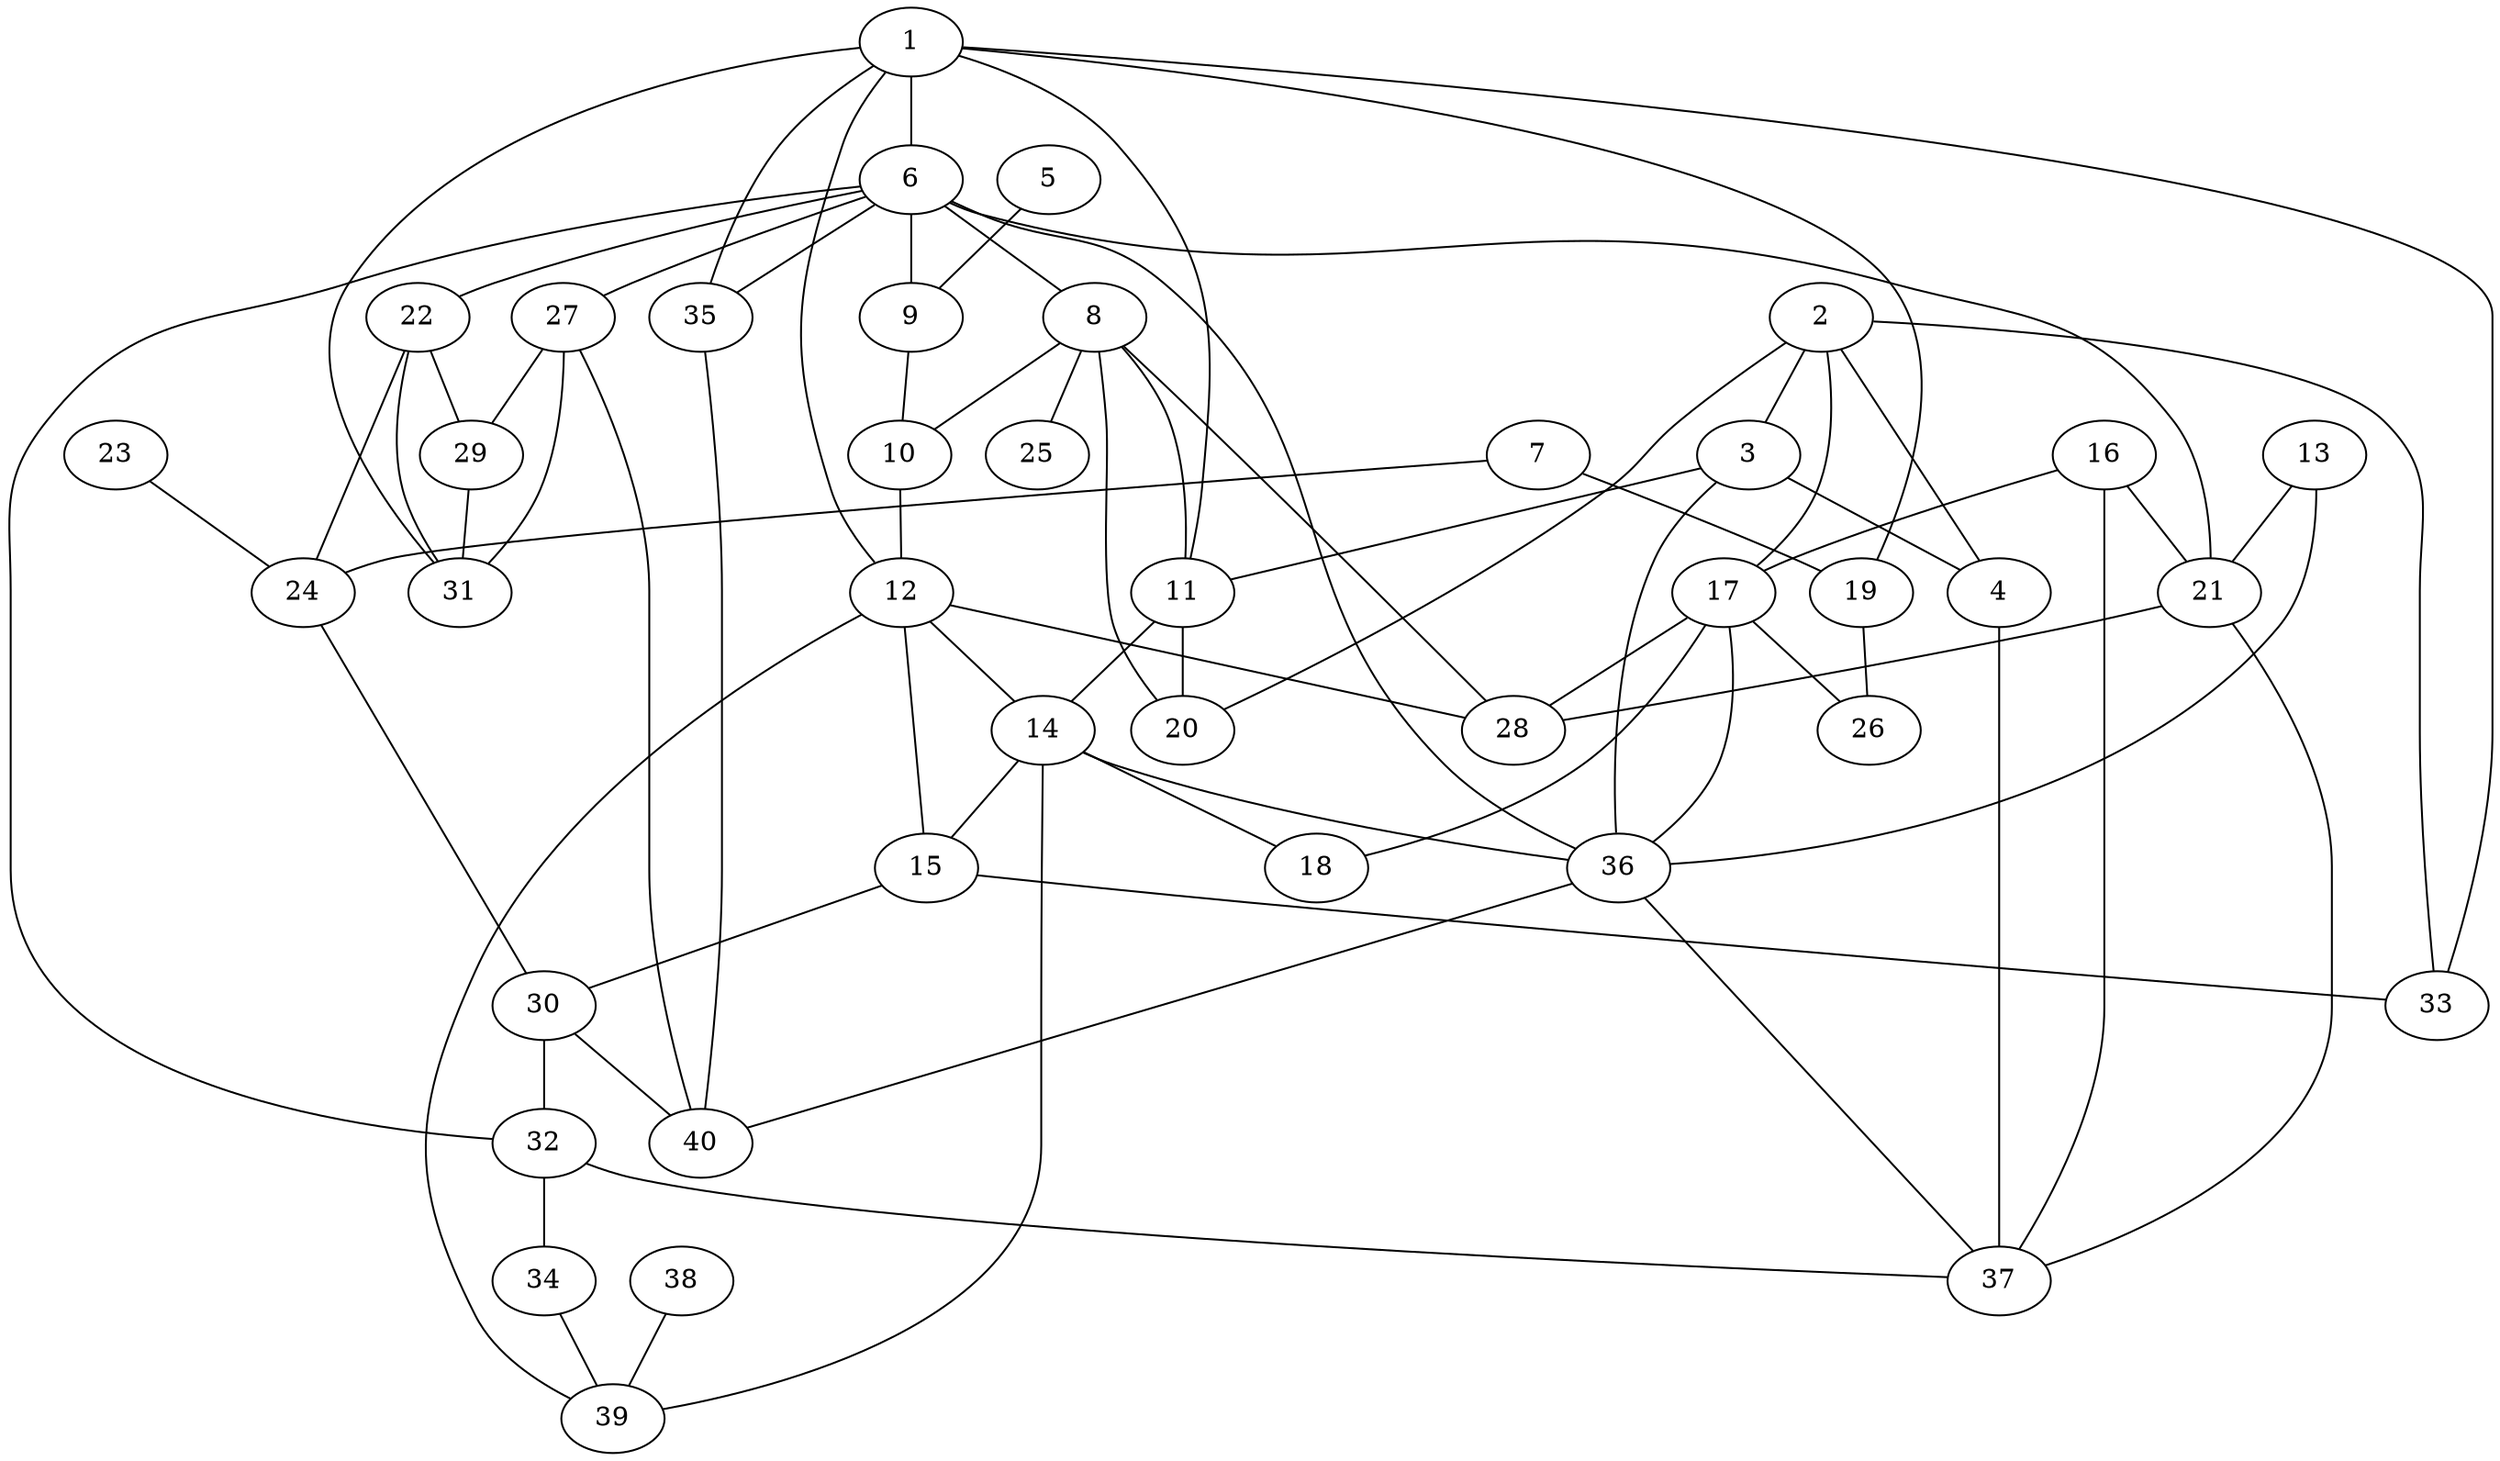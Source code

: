 graph G {
	1 -- 6;
	1 -- 11;
	1  -- 12;
1  -- 19;
1  -- 31;
1  -- 33;
1  -- 35;
2  -- 3;
2  -- 4;
2  -- 17;
2  -- 20;
2  -- 33;
3  -- 4;
3  -- 11;
3  -- 36;
4  -- 37;
5  -- 9;
6  -- 8;
6  -- 9;
6  -- 21;
6  -- 22;
6  -- 27;
6  -- 32;
6  -- 35;
6  -- 36;
7  -- 19;
7  -- 24;
8  -- 10;
8  -- 11;
8  -- 20;
8  -- 25;
8  -- 28;
9  -- 10;
10  -- 12;
11  -- 14;
11  -- 20;
12  -- 14;
12  -- 15;
12  -- 28;
12  -- 39;
13  -- 21;
13  -- 36;
14  -- 15;
14  -- 18;
14  -- 36;
14  -- 39;
15  -- 30;
15  -- 33;
16  -- 17;
16  -- 21;
16  -- 37;
17  -- 18;
17  -- 26;
17  -- 28;
17  -- 36;
19  -- 26;
21  -- 28;
21  -- 37;
22  -- 24;
22  -- 29;
22  -- 31;
23  -- 24;
24  -- 30;
27  -- 29;
27  -- 31;
27  -- 40;
29  -- 31;
30  -- 32;
30  -- 40;
32  -- 34;
32  -- 37;
34  -- 39;
35  -- 40;
36  -- 37;
36  -- 40;
38  -- 39;

}